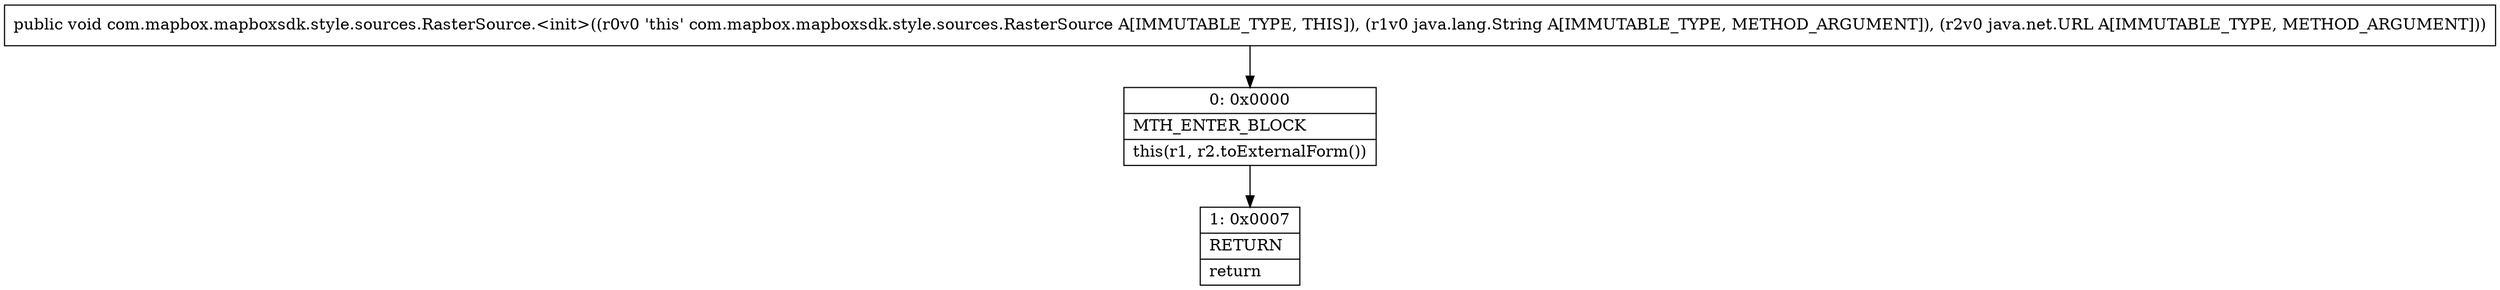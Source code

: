 digraph "CFG forcom.mapbox.mapboxsdk.style.sources.RasterSource.\<init\>(Ljava\/lang\/String;Ljava\/net\/URL;)V" {
Node_0 [shape=record,label="{0\:\ 0x0000|MTH_ENTER_BLOCK\l|this(r1, r2.toExternalForm())\l}"];
Node_1 [shape=record,label="{1\:\ 0x0007|RETURN\l|return\l}"];
MethodNode[shape=record,label="{public void com.mapbox.mapboxsdk.style.sources.RasterSource.\<init\>((r0v0 'this' com.mapbox.mapboxsdk.style.sources.RasterSource A[IMMUTABLE_TYPE, THIS]), (r1v0 java.lang.String A[IMMUTABLE_TYPE, METHOD_ARGUMENT]), (r2v0 java.net.URL A[IMMUTABLE_TYPE, METHOD_ARGUMENT])) }"];
MethodNode -> Node_0;
Node_0 -> Node_1;
}

